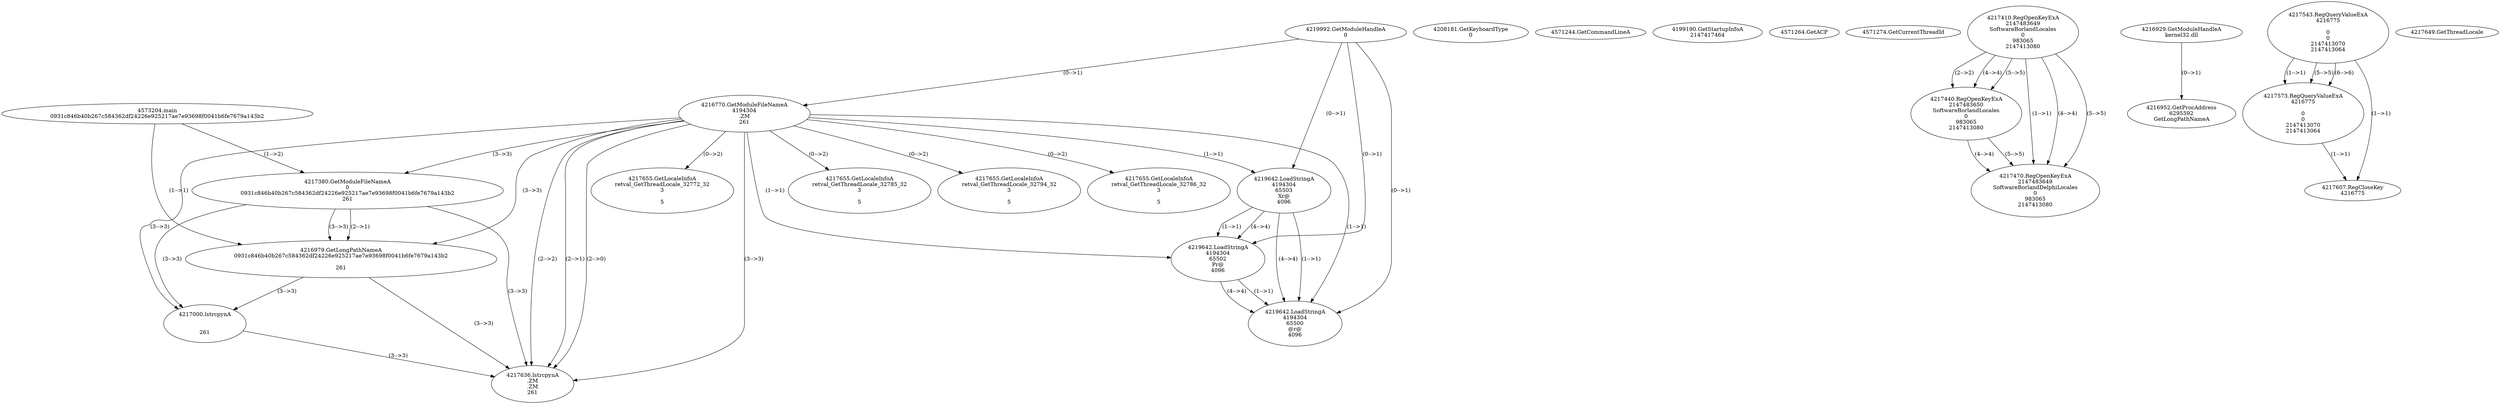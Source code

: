// Global SCDG with merge call
digraph {
	0 [label="4573204.main
0931c846b40b267c584362df24226e925217ae7e93698f0041b6fe7679a143b2"]
	1 [label="4219992.GetModuleHandleA
0"]
	2 [label="4208181.GetKeyboardType
0"]
	3 [label="4571244.GetCommandLineA
"]
	4 [label="4199190.GetStartupInfoA
2147417464"]
	5 [label="4571264.GetACP
"]
	6 [label="4571274.GetCurrentThreadId
"]
	7 [label="4216770.GetModuleFileNameA
4194304
.ZM
261"]
	1 -> 7 [label="(0-->1)"]
	8 [label="4217380.GetModuleFileNameA
0
0931c846b40b267c584362df24226e925217ae7e93698f0041b6fe7679a143b2
261"]
	0 -> 8 [label="(1-->2)"]
	7 -> 8 [label="(3-->3)"]
	9 [label="4217410.RegOpenKeyExA
2147483649
Software\Borland\Locales
0
983065
2147413080"]
	10 [label="4217440.RegOpenKeyExA
2147483650
Software\Borland\Locales
0
983065
2147413080"]
	9 -> 10 [label="(2-->2)"]
	9 -> 10 [label="(4-->4)"]
	9 -> 10 [label="(5-->5)"]
	11 [label="4217470.RegOpenKeyExA
2147483649
Software\Borland\Delphi\Locales
0
983065
2147413080"]
	9 -> 11 [label="(1-->1)"]
	9 -> 11 [label="(4-->4)"]
	10 -> 11 [label="(4-->4)"]
	9 -> 11 [label="(5-->5)"]
	10 -> 11 [label="(5-->5)"]
	12 [label="4216929.GetModuleHandleA
kernel32.dll"]
	13 [label="4216952.GetProcAddress
6295592
GetLongPathNameA"]
	12 -> 13 [label="(0-->1)"]
	14 [label="4216979.GetLongPathNameA
0931c846b40b267c584362df24226e925217ae7e93698f0041b6fe7679a143b2

261"]
	0 -> 14 [label="(1-->1)"]
	8 -> 14 [label="(2-->1)"]
	7 -> 14 [label="(3-->3)"]
	8 -> 14 [label="(3-->3)"]
	15 [label="4217000.lstrcpynA


261"]
	7 -> 15 [label="(3-->3)"]
	8 -> 15 [label="(3-->3)"]
	14 -> 15 [label="(3-->3)"]
	16 [label="4217543.RegQueryValueExA
4216775

0
0
2147413070
2147413064"]
	17 [label="4217573.RegQueryValueExA
4216775

0
0
2147413070
2147413064"]
	16 -> 17 [label="(1-->1)"]
	16 -> 17 [label="(5-->5)"]
	16 -> 17 [label="(6-->6)"]
	18 [label="4217607.RegCloseKey
4216775"]
	16 -> 18 [label="(1-->1)"]
	17 -> 18 [label="(1-->1)"]
	19 [label="4217636.lstrcpynA
.ZM
.ZM
261"]
	7 -> 19 [label="(2-->1)"]
	7 -> 19 [label="(2-->2)"]
	7 -> 19 [label="(3-->3)"]
	8 -> 19 [label="(3-->3)"]
	14 -> 19 [label="(3-->3)"]
	15 -> 19 [label="(3-->3)"]
	7 -> 19 [label="(2-->0)"]
	20 [label="4217649.GetThreadLocale
"]
	21 [label="4217655.GetLocaleInfoA
retval_GetThreadLocale_32786_32
3

5"]
	7 -> 21 [label="(0-->2)"]
	22 [label="4219642.LoadStringA
4194304
65503
Xr@
4096"]
	1 -> 22 [label="(0-->1)"]
	7 -> 22 [label="(1-->1)"]
	23 [label="4219642.LoadStringA
4194304
65502
Pr@
4096"]
	1 -> 23 [label="(0-->1)"]
	7 -> 23 [label="(1-->1)"]
	22 -> 23 [label="(1-->1)"]
	22 -> 23 [label="(4-->4)"]
	24 [label="4217655.GetLocaleInfoA
retval_GetThreadLocale_32772_32
3

5"]
	7 -> 24 [label="(0-->2)"]
	25 [label="4217655.GetLocaleInfoA
retval_GetThreadLocale_32785_32
3

5"]
	7 -> 25 [label="(0-->2)"]
	26 [label="4217655.GetLocaleInfoA
retval_GetThreadLocale_32794_32
3

5"]
	7 -> 26 [label="(0-->2)"]
	27 [label="4219642.LoadStringA
4194304
65500
@r@
4096"]
	1 -> 27 [label="(0-->1)"]
	7 -> 27 [label="(1-->1)"]
	22 -> 27 [label="(1-->1)"]
	23 -> 27 [label="(1-->1)"]
	22 -> 27 [label="(4-->4)"]
	23 -> 27 [label="(4-->4)"]
}
